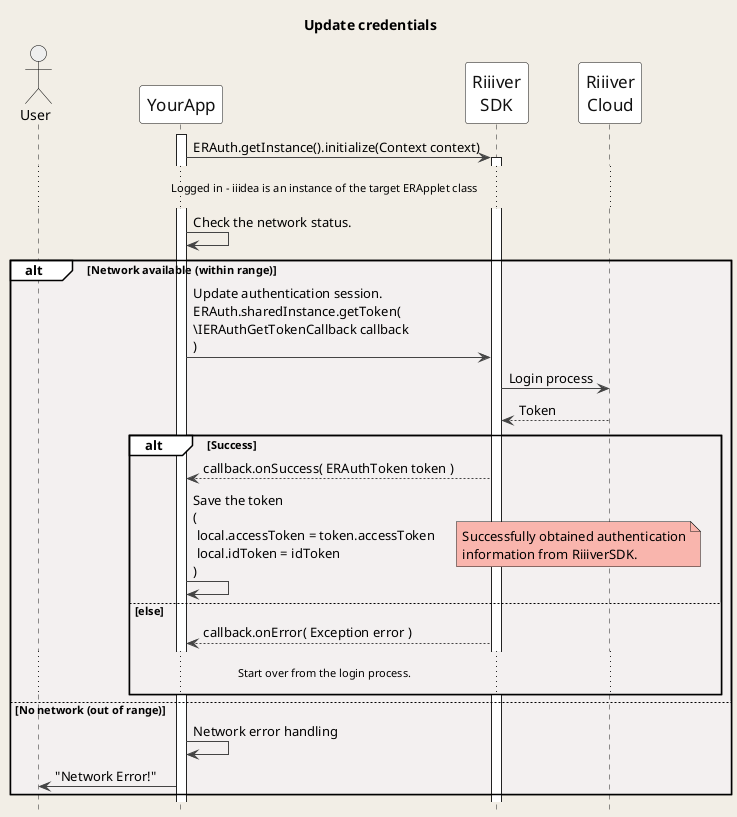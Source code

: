 @startuml
title Update credentials
hide footbox

skinparam DefaultFontName "Noto Sans JP, Helvetica, Arial, Liberation Sans"
skinparam BackgroundColor #F2EEE6
skinparam Shadowing false
skinparam NoteBackgroundColor #F9B5AD
skinparam NodeBorderColor #F26767

skinparam sequence {
ArrowColor #444444
ActorBorderColor Black
LifeLineBorderColor #222222
LifeLineBackgroundColor White
BoxBorderColor #FFFFFF
BoxBackgroundColor #F2fEf6
GroupBackgroundColor #FFFFFF
GroupBodyBackgroundColor #F3F0F0

ParticipantBorderColor #111111
ParticipantBackgroundColor White
ParticipantFontSize 17
ParticipantFontColor #111111
BoundaryBorderColor Gray
ActorBackgroundColor #eeeeee
ActorFontColor Black

}

actor User
participant YourApp as App
participant "Riiiver\nSDK" as ERSDK
participant "Riiiver\nCloud" as Riiiver

activate App

App -> ERSDK: ERAuth.getInstance().initialize(Context context)
activate ERSDK

... Logged in - iiidea is an instance of the target ERApplet class ...

App -> App: Check the network status.
alt Network available (within range)
    App -> ERSDK: Update authentication session.\nERAuth.sharedInstance.getToken(\n\IERAuthGetTokenCallback callback\n)
    ERSDK -> Riiiver: Login process
    ERSDK <-- Riiiver: Token
    alt Success
    App <-- ERSDK: callback.onSuccess( ERAuthToken token )
        App -> App: Save the token\n(\n local.accessToken = token.accessToken\n local.idToken = idToken\n)
        note right: Successfully obtained authentication\ninformation from RiiiverSDK.
    else else
    App <-- ERSDK: callback.onError( Exception error )
        ... Start over from the login process. ...
    end
else No network (out of range)
    App -> App: Network error handling
    User <- App: "Network Error!"　
end

@enduml
